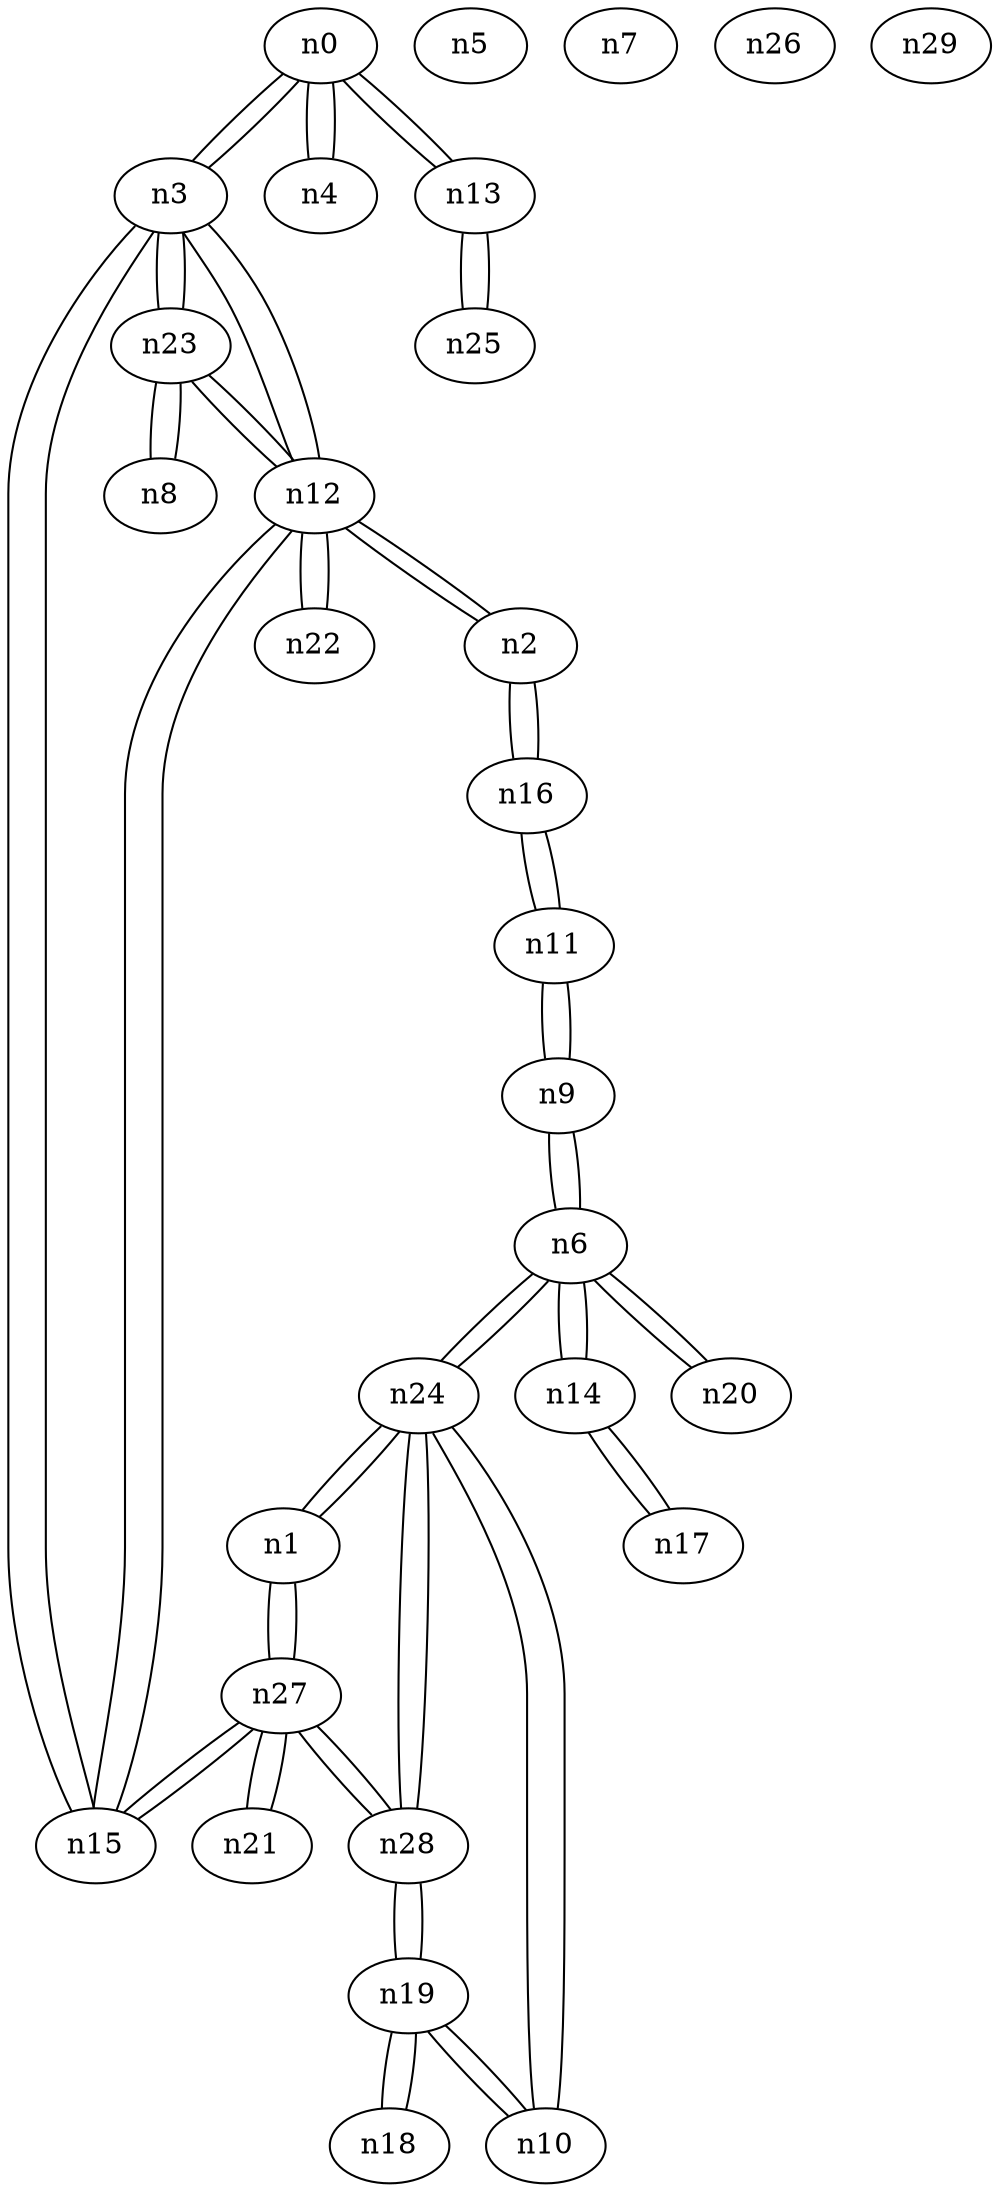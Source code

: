 graph {
n0;
n1;
n2;
n3;
n4;
n5;
n6;
n7;
n8;
n9;
n10;
n11;
n12;
n13;
n14;
n15;
n16;
n17;
n18;
n19;
n20;
n21;
n22;
n23;
n24;
n25;
n26;
n27;
n28;
n29;
n0 -- n4;
n0 -- n13;
n0 -- n3;
n1 -- n27;
n1 -- n24;
n2 -- n12;
n2 -- n16;
n3 -- n12;
n3 -- n23;
n3 -- n15;
n3 -- n0;
n4 -- n0;
n6 -- n14;
n6 -- n20;
n6 -- n9;
n6 -- n24;
n8 -- n23;
n9 -- n6;
n9 -- n11;
n10 -- n24;
n10 -- n19;
n11 -- n9;
n11 -- n16;
n12 -- n2;
n12 -- n23;
n12 -- n15;
n12 -- n3;
n12 -- n22;
n13 -- n0;
n13 -- n25;
n14 -- n6;
n14 -- n17;
n15 -- n27;
n15 -- n12;
n15 -- n3;
n16 -- n2;
n16 -- n11;
n17 -- n14;
n18 -- n19;
n19 -- n18;
n19 -- n10;
n19 -- n28;
n20 -- n6;
n21 -- n27;
n22 -- n12;
n23 -- n12;
n23 -- n8;
n23 -- n3;
n24 -- n6;
n24 -- n10;
n24 -- n1;
n24 -- n28;
n25 -- n13;
n27 -- n15;
n27 -- n1;
n27 -- n28;
n27 -- n21;
n28 -- n27;
n28 -- n24;
n28 -- n19;
}

